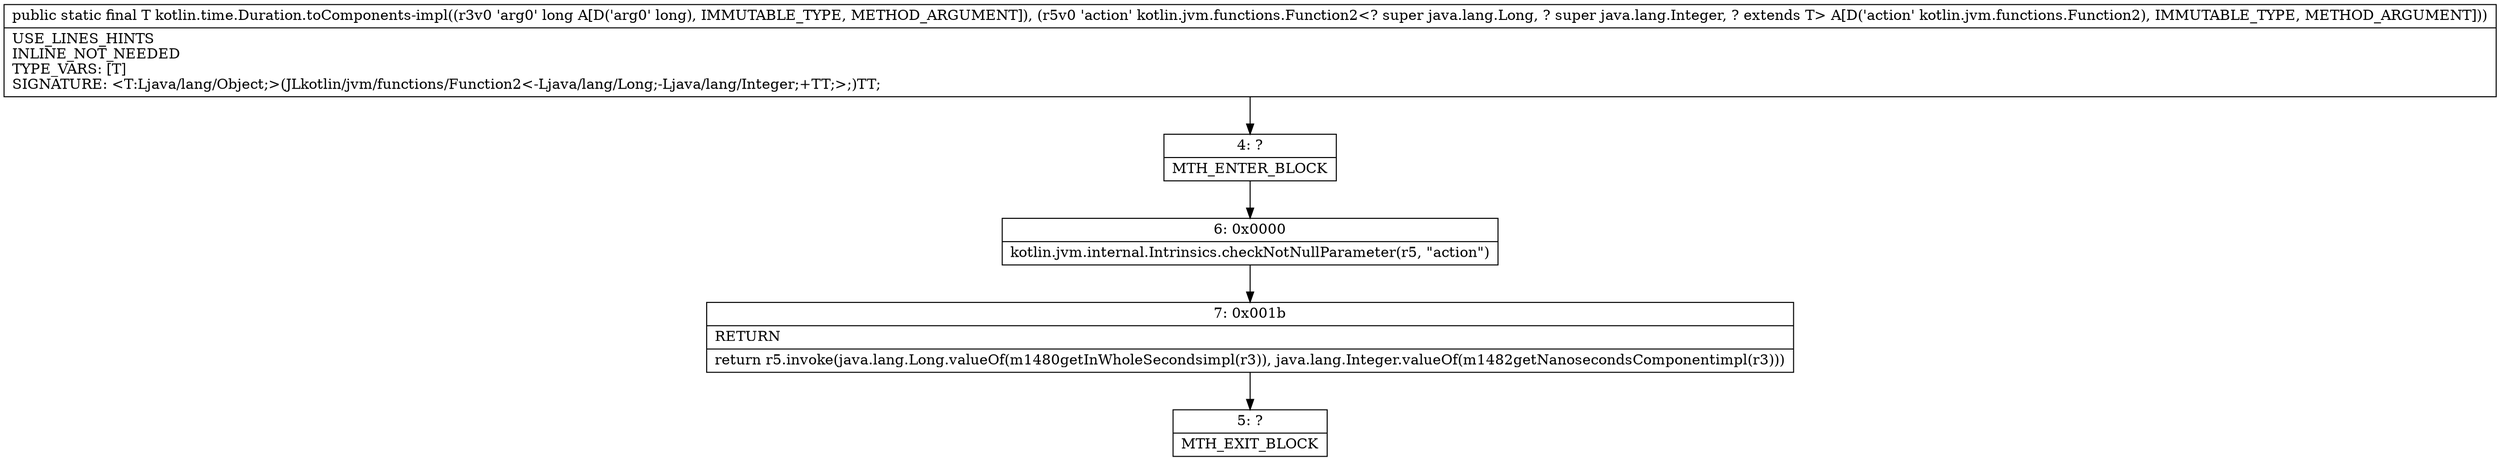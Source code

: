 digraph "CFG forkotlin.time.Duration.toComponents\-impl(JLkotlin\/jvm\/functions\/Function2;)Ljava\/lang\/Object;" {
Node_4 [shape=record,label="{4\:\ ?|MTH_ENTER_BLOCK\l}"];
Node_6 [shape=record,label="{6\:\ 0x0000|kotlin.jvm.internal.Intrinsics.checkNotNullParameter(r5, \"action\")\l}"];
Node_7 [shape=record,label="{7\:\ 0x001b|RETURN\l|return r5.invoke(java.lang.Long.valueOf(m1480getInWholeSecondsimpl(r3)), java.lang.Integer.valueOf(m1482getNanosecondsComponentimpl(r3)))\l}"];
Node_5 [shape=record,label="{5\:\ ?|MTH_EXIT_BLOCK\l}"];
MethodNode[shape=record,label="{public static final T kotlin.time.Duration.toComponents\-impl((r3v0 'arg0' long A[D('arg0' long), IMMUTABLE_TYPE, METHOD_ARGUMENT]), (r5v0 'action' kotlin.jvm.functions.Function2\<? super java.lang.Long, ? super java.lang.Integer, ? extends T\> A[D('action' kotlin.jvm.functions.Function2), IMMUTABLE_TYPE, METHOD_ARGUMENT]))  | USE_LINES_HINTS\lINLINE_NOT_NEEDED\lTYPE_VARS: [T]\lSIGNATURE: \<T:Ljava\/lang\/Object;\>(JLkotlin\/jvm\/functions\/Function2\<\-Ljava\/lang\/Long;\-Ljava\/lang\/Integer;+TT;\>;)TT;\l}"];
MethodNode -> Node_4;Node_4 -> Node_6;
Node_6 -> Node_7;
Node_7 -> Node_5;
}

